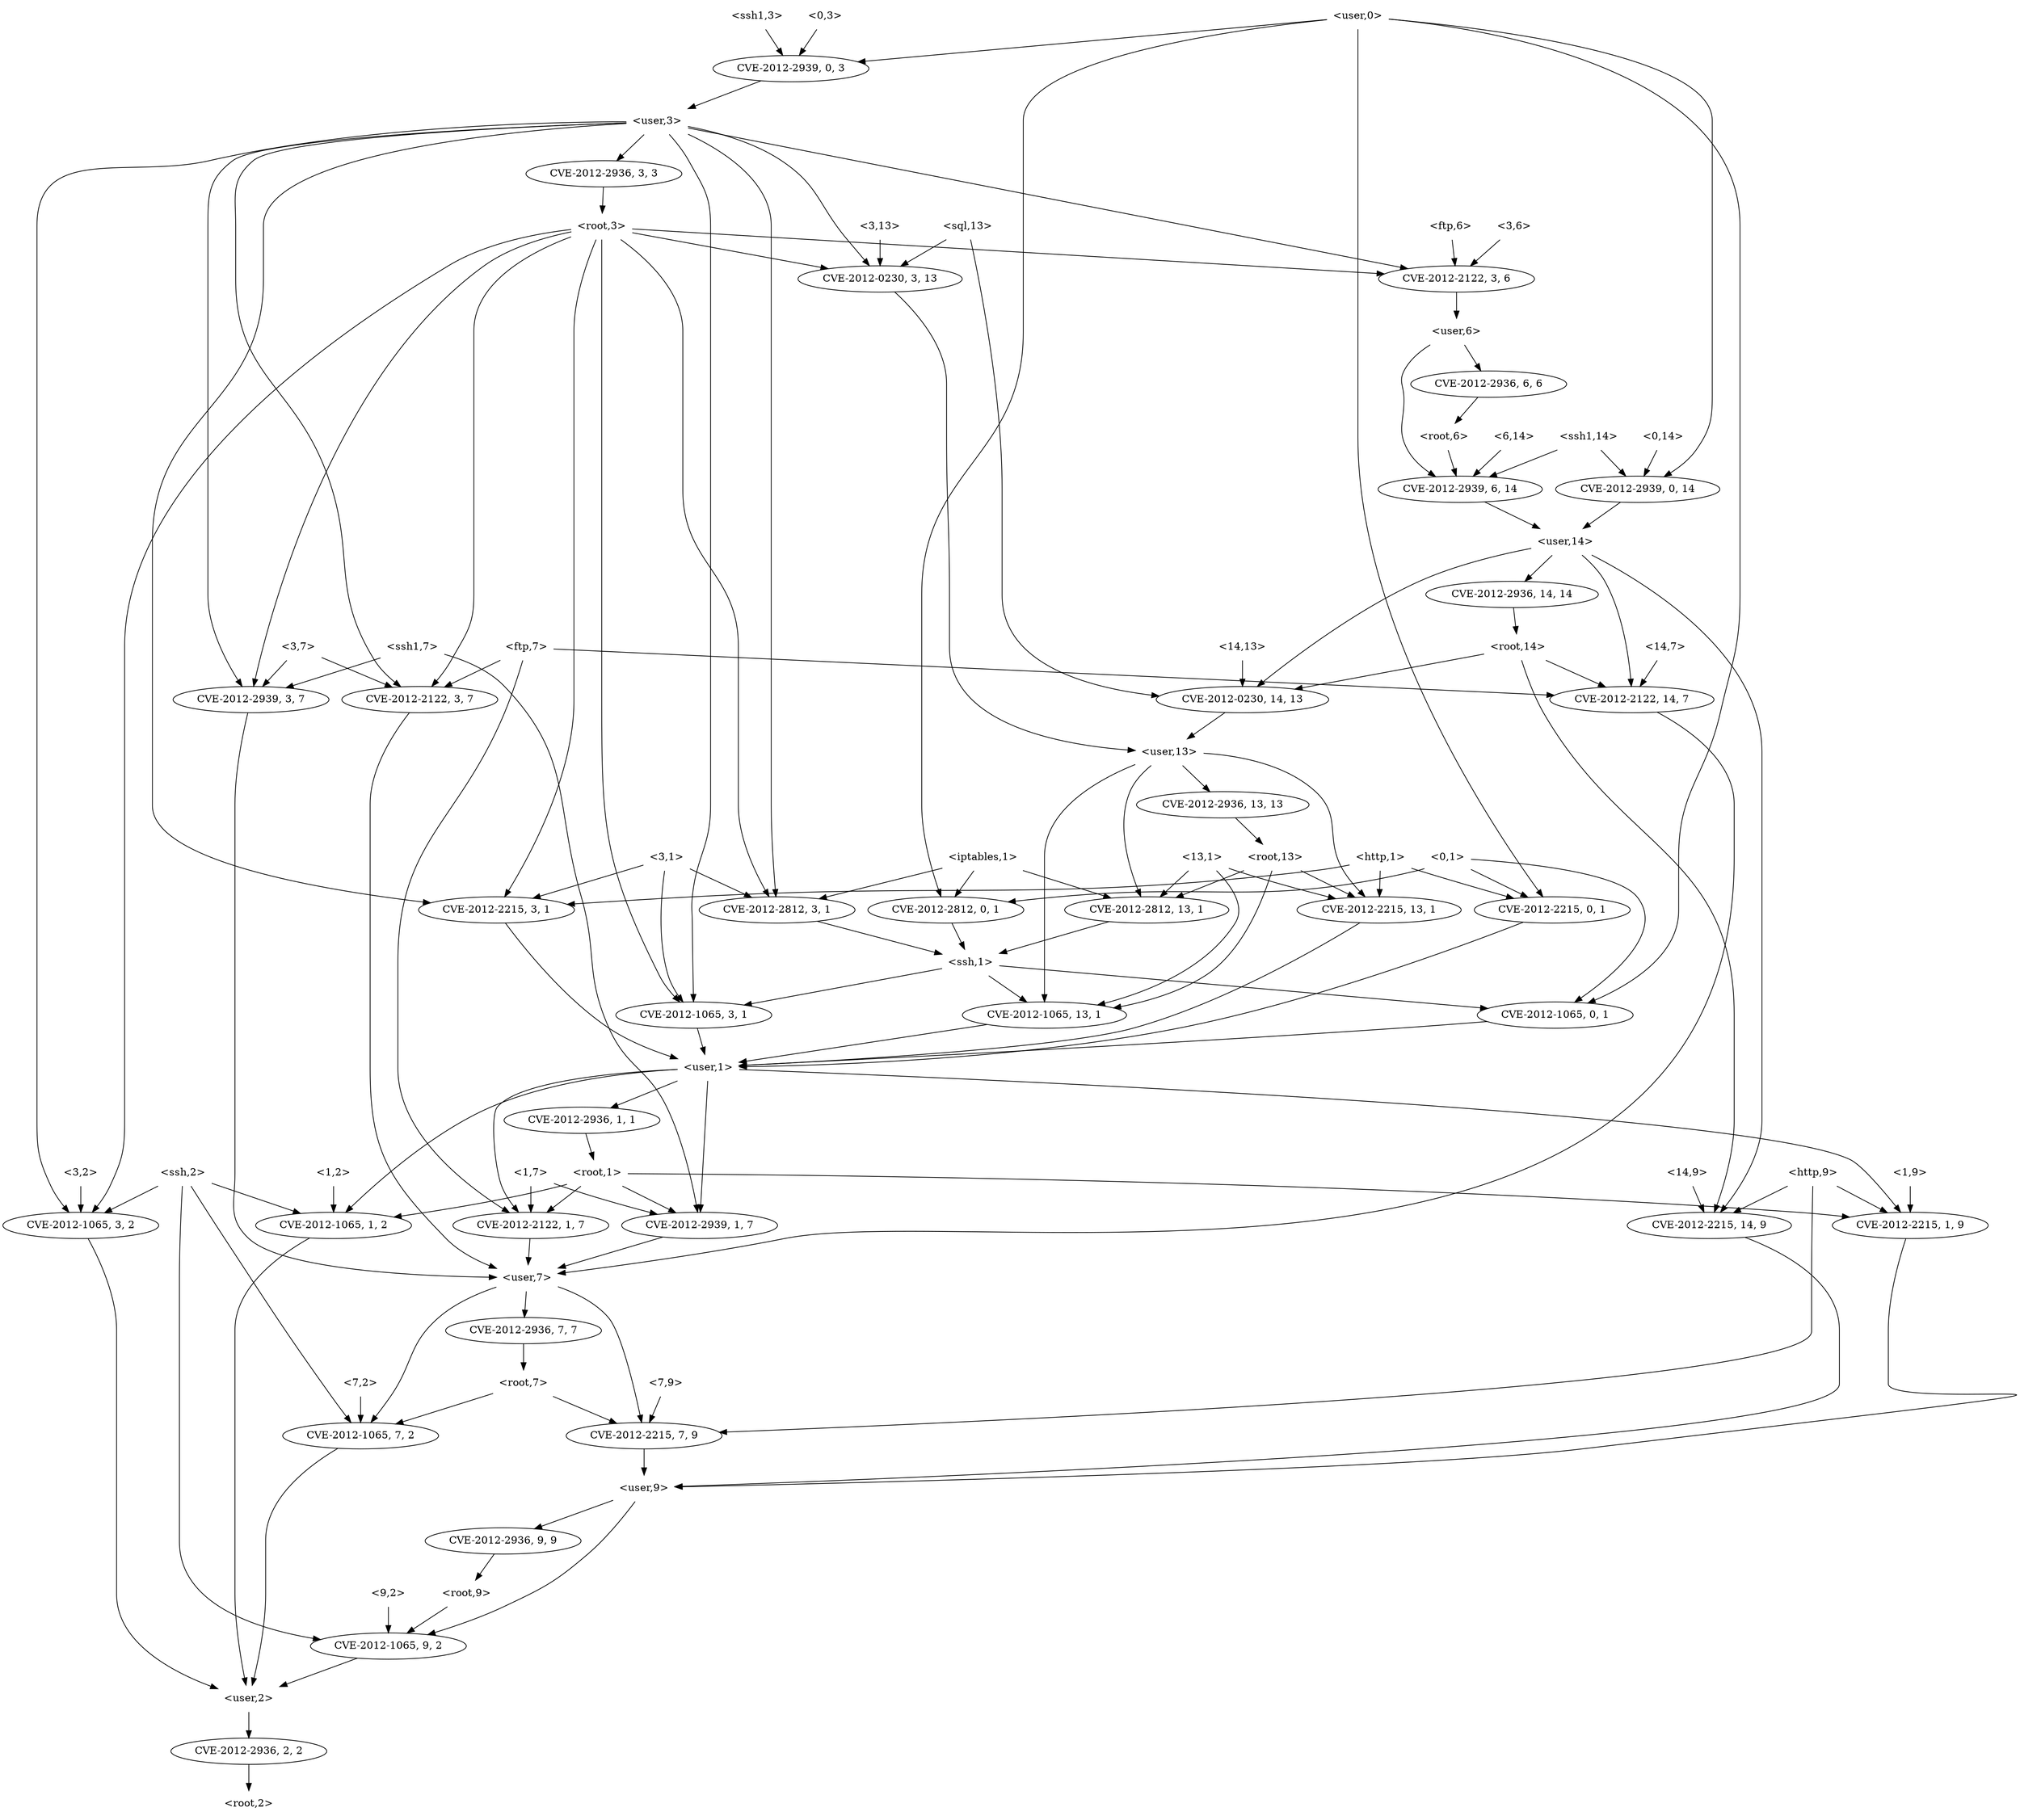 strict digraph {
	graph [bb="0,0,2188,2484"];
	node [label="\N"];
	"<user,7>"	 [height=0.5,
		pos="1774,738",
		shape=plaintext,
		width=0.91667];
	"<v_ssh,7,2>"	 [height=0.5,
		label=<CVE-2012-1065, 7, 2>,
		pos="1951,522",
		width=2.4499];
	"<user,7>" -> "<v_ssh,7,2>"	 [pos="e,1943.9,540.19 1807.3,719.88 1823,710.69 1841.3,698.31 1855,684 1894.2,643.17 1924.4,583.55 1939.8,549.49"];
	"<v_root,7,7>"	 [height=0.5,
		label=<CVE-2012-2936, 7, 7>,
		pos="1758,666",
		width=2.4499];
	"<user,7>" -> "<v_root,7,7>"	 [pos="e,1761.9,684.1 1770,719.7 1768.3,711.98 1766.2,702.71 1764.2,694.11"];
	"<v_http,7,9>"	 [height=0.5,
		label=<CVE-2012-2215, 7, 9>,
		pos="1597,522",
		width=2.4499];
	"<user,7>" -> "<v_http,7,9>"	 [pos="e,1605.9,539.95 1740.8,728.97 1715.8,721.31 1682.1,707.38 1661,684 1626.9,646.26 1642.7,622.92 1623,576 1619.3,567.07 1614.7,557.52\
 1610.5,549.01"];
	"<user,2>"	 [height=0.5,
		pos="1850,162",
		shape=plaintext,
		width=0.91667];
	"<v_ssh,7,2>" -> "<user,2>"	 [pos="e,1865.6,180.38 1945.1,503.74 1936.7,477.25 1922,424.79 1922,379 1922,379 1922,379 1922,305 1922,260.35 1893.3,215.52 1872.2,188.51"];
	"<root,7>"	 [height=0.5,
		pos="1758,594",
		shape=plaintext,
		width=0.89583];
	"<v_root,7,7>" -> "<root,7>"	 [pos="e,1758,612.1 1758,647.7 1758,639.98 1758,630.71 1758,622.11"];
	"<user,9>"	 [height=0.5,
		pos="1597,450",
		shape=plaintext,
		width=0.91667];
	"<v_http,7,9>" -> "<user,9>"	 [pos="e,1597,468.1 1597,503.7 1597,495.98 1597,486.71 1597,478.11"];
	"<0,3>"	 [height=0.5,
		pos="1190,2466",
		shape=plaintext,
		width=0.75];
	"<v_ssh1,0,3>"	 [height=0.5,
		label=<CVE-2012-2939, 0, 3>,
		pos="1151,2394",
		width=2.4499];
	"<0,3>" -> "<v_ssh1,0,3>"	 [pos="e,1160.5,2412.1 1180.4,2447.7 1175.9,2439.6 1170.4,2429.9 1165.5,2421"];
	"<user,3>"	 [height=0.5,
		pos="1282,2322",
		shape=plaintext,
		width=0.91667];
	"<v_ssh1,0,3>" -> "<user,3>"	 [pos="e,1249.8,2340.2 1181.1,2376.9 1198.8,2367.5 1221.5,2355.3 1240.9,2345"];
	"<3,7>"	 [height=0.5,
		pos="1766,1602",
		shape=plaintext,
		width=0.75];
	"<v_ssh1,3,7>"	 [height=0.5,
		label=<CVE-2012-2939, 3, 7>,
		pos="1952,1530",
		width=2.4499];
	"<3,7>" -> "<v_ssh1,3,7>"	 [pos="e,1906.9,1545.6 1793.4,1587.7 1796.3,1586.4 1799.2,1585.2 1802,1584 1833.1,1571.2 1868.5,1558.6 1897.1,1548.9"];
	"<v_ftp,3,7>"	 [height=0.5,
		label=<CVE-2012-2122, 3, 7>,
		pos="1720,1530",
		width=2.4499];
	"<3,7>" -> "<v_ftp,3,7>"	 [pos="e,1731.2,1548.1 1754.6,1583.7 1749.3,1575.6 1742.8,1565.7 1736.9,1556.7"];
	"<v_ssh1,3,7>" -> "<user,7>"	 [pos="e,1797.2,756.39 1935.5,1512.3 1912.6,1487.3 1874,1437.6 1874,1387 1874,1387 1874,1387 1874,881 1874,832.49 1834.5,788.87 1805.2,\
763.16"];
	"<v_ftp,3,7>" -> "<user,7>"	 [pos="e,1784.2,756.27 1736.5,1512.3 1759.4,1487.3 1798,1437.6 1798,1387 1798,1387 1798,1387 1798,1169 1798,1073.2 1823,1050.8 1823,955\
 1823,955 1823,955 1823,881 1823,838.78 1803.4,793.16 1789,765.33"];
	"<3,13>"	 [height=0.5,
		pos="1084,2178",
		shape=plaintext,
		width=0.78472];
	"<v_sql,3,13>"	 [height=0.5,
		label=<CVE-2012-0230, 3, 13>,
		pos="1065,2106",
		width=2.5686];
	"<3,13>" -> "<v_sql,3,13>"	 [pos="e,1069.6,2124.1 1079.3,2159.7 1077.2,2151.9 1074.6,2142.5 1072.3,2133.8"];
	"<user,13>"	 [height=0.5,
		pos="978,1458",
		shape=plaintext,
		width=1.0069];
	"<v_sql,3,13>" -> "<user,13>"	 [pos="e,1008.5,1476 1065,2088 1065,2061.3 1065,2008.1 1065,1963 1065,1963 1065,1963 1065,1601 1065,1560.6 1067.5,1546.3 1046,1512 1038.7\
,1500.3 1027.7,1490.1 1016.8,1481.9"];
	"<sql,13>"	 [height=0.5,
		pos="1004,2178",
		shape=plaintext,
		width=0.91667];
	"<v_sql,14,13>"	 [height=0.5,
		label=<CVE-2012-0230, 14, 13>,
		pos="940,1530",
		width=2.7013];
	"<sql,13>" -> "<v_sql,14,13>"	 [pos="e,957.14,1548.1 985.83,2159.7 977.12,2150.1 967.59,2137.4 963,2124 957.83,2108.9 961.36,2103.9 963,2088 975.51,1966.5 1019,1941.1\
 1019,1819 1019,1819 1019,1819 1019,1673 1019,1627.2 987.28,1582.5 964.04,1555.8"];
	"<sql,13>" -> "<v_sql,3,13>"	 [pos="e,1050.1,2124.1 1019.1,2159.7 1026.4,2151.3 1035.3,2141.1 1043.3,2131.9"];
	"<v_sql,14,13>" -> "<user,13>"	 [pos="e,968.62,1476.3 949.2,1512.1 953.57,1504 958.89,1494.2 963.76,1485.2"];
	"<root,3>"	 [height=0.5,
		pos="1324,2178",
		shape=plaintext,
		width=0.89583];
	"<v_ftp,3,6>"	 [height=0.5,
		label=<CVE-2012-2122, 3, 6>,
		pos="789,2106",
		width=2.4499];
	"<root,3>" -> "<v_ftp,3,6>"	 [pos="e,861.41,2116.5 1291.7,2172.8 1209.9,2162.1 991.98,2133.6 871.67,2117.8"];
	"<root,3>" -> "<v_ftp,3,7>"	 [pos="e,1679.4,1546.1 1356.7,2172.7 1421.2,2162 1559,2128.4 1559,2035 1559,2035 1559,2035 1559,1673 1559,1612.9 1622.9,1572.2 1670.2,1550.3"];
	"<v_ssh,3,2>"	 [height=0.5,
		label=<CVE-2012-1065, 3, 2>,
		pos="2068,810",
		width=2.4499];
	"<root,3>" -> "<v_ssh,3,2>"	 [pos="e,2068,828.05 1356.4,2176.8 1436.1,2174.5 1635,2156.5 1635,2035 1635,2035 1635,2035 1635,1889 1635,1769.8 1987.8,1650.3 2049,1548\
 2069.8,1513.3 2068,1499.4 2068,1459 2068,1459 2068,1459 2068,953 2068,913 2068,866.65 2068,838.08"];
	"<v_http,3,1>"	 [height=0.5,
		label=<CVE-2012-2215, 3, 1>,
		pos="1450,1242",
		width=2.4499];
	"<root,3>" -> "<v_http,3,1>"	 [pos="e,1428.9,1259.5 1324,2160 1324,2133.3 1324,2080.1 1324,2035 1324,2035 1324,2035 1324,1601 1324,1461.7 1322.2,1414.1 1396,1296 1402.8\
,1285.1 1412.3,1274.8 1421.4,1266.3"];
	"<v_ssh,3,1>"	 [height=0.5,
		label=<CVE-2012-1065, 3, 1>,
		pos="1259,1098",
		width=2.4499];
	"<root,3>" -> "<v_ssh,3,1>"	 [pos="e,1270.1,1116 1316.3,2159.9 1305.2,2133.6 1286,2081.4 1286,2035 1286,2035 1286,2035 1286,1601 1286,1464.8 1327.6,1431.6 1315,1296\
 1309,1231.2 1309.9,1213.3 1288,1152 1284.7,1142.7 1279.9,1133.1 1275.2,1124.7"];
	"<root,3>" -> "<v_ssh1,3,7>"	 [pos="e,1942.2,1548.1 1356.4,2175 1428.7,2168.7 1597,2142.4 1597,2035 1597,2035 1597,2035 1597,1889 1597,1712.9 1761.6,1742.6 1888,1620\
 1907.5,1601.1 1925.1,1575.6 1936.9,1556.8"];
	"<v_iptables,3,1>"	 [height=0.5,
		label=<CVE-2012-2812, 3, 1>,
		pos="620,1242",
		width=2.4499];
	"<root,3>" -> "<v_iptables,3,1>"	 [pos="e,606.95,1259.9 1301.1,2159.9 1271.6,2138.9 1217.9,2104 1166,2088 894.18,2004.1 557,2175.5 557,1891 557,1891 557,1891 557,1385 557\
,1341.1 582.42,1295.7 600.97,1268.4"];
	"<root,3>" -> "<v_sql,3,13>"	 [pos="e,1117,2121 1291.7,2168.3 1250.6,2157.2 1178.6,2137.7 1126.7,2123.7"];
	"<user,6>"	 [height=0.5,
		pos="789,2034",
		shape=plaintext,
		width=0.91667];
	"<v_ftp,3,6>" -> "<user,6>"	 [pos="e,789,2052.1 789,2087.7 789,2080 789,2070.7 789,2062.1"];
	"<v_ssh,3,2>" -> "<user,2>"	 [pos="e,1883.4,168.88 2067.8,791.95 2067.5,765.29 2067,712.12 2067,667 2067,667 2067,667 2067,305 2067,222.9 1956.9,185.71 1893.5,171.11"];
	"<user,1>"	 [height=0.5,
		pos="1259,1026",
		shape=plaintext,
		width=0.91667];
	"<v_http,3,1>" -> "<user,1>"	 [pos="e,1292.4,1039.8 1443.7,1224 1431.2,1192.2 1400.6,1123.3 1356,1080 1340.5,1065 1319.9,1052.9 1301.7,1044.1"];
	"<v_ssh,3,1>" -> "<user,1>"	 [pos="e,1259,1044.1 1259,1079.7 1259,1072 1259,1062.7 1259,1054.1"];
	"<ssh,1>"	 [height=0.5,
		pos="720,1170",
		shape=plaintext,
		width=0.84028];
	"<v_iptables,3,1>" -> "<ssh,1>"	 [pos="e,695.66,1188 643.45,1224.6 656.45,1215.5 672.83,1204 687.1,1194"];
	"<0,1>"	 [height=0.5,
		pos="208,1314",
		shape=plaintext,
		width=0.75];
	"<v_http,0,1>"	 [height=0.5,
		label=<CVE-2012-2215, 0, 1>,
		pos="230,1242",
		width=2.4499];
	"<0,1>" -> "<v_http,0,1>"	 [pos="e,224.62,1260.1 213.44,1295.7 215.89,1287.9 218.84,1278.5 221.57,1269.8"];
	"<v_iptables,0,1>"	 [height=0.5,
		label=<CVE-2012-2812, 0, 1>,
		pos="425,1242",
		width=2.4499];
	"<0,1>" -> "<v_iptables,0,1>"	 [pos="e,379.82,1257.6 235.04,1304.3 268.74,1293.4 327.13,1274.6 370.31,1260.6"];
	"<v_ssh,0,1>"	 [height=0.5,
		label=<CVE-2012-1065, 0, 1>,
		pos="252,1098",
		width=2.4499];
	"<0,1>" -> "<v_ssh,0,1>"	 [pos="e,227.65,1115.5 180.96,1301.9 163.82,1293.2 143.04,1279.4 133,1260 125.64,1245.8 127.06,1238.9 133,1224 150.31,1180.7 190.56,1143.8\
 219.45,1121.6"];
	"<v_http,0,1>" -> "<user,1>"	 [pos="e,1225.8,1030.4 279.04,1226.9 386.41,1196.4 650.73,1123.5 876,1080 998.34,1056.4 1144.6,1039.1 1215.8,1031.5"];
	"<v_iptables,0,1>" -> "<ssh,1>"	 [pos="e,689.52,1178.2 480.14,1227.9 538.14,1214.2 628.03,1192.8 679.72,1180.6"];
	"<v_ssh,0,1>" -> "<user,1>"	 [pos="e,1225.9,1029.3 333.98,1091.3 537.76,1077.1 1061.9,1040.7 1215.9,1030"];
	"<7,2>"	 [height=0.5,
		pos="2005,594",
		shape=plaintext,
		width=0.75];
	"<7,2>" -> "<v_ssh,7,2>"	 [pos="e,1964.2,540.1 1991.7,575.7 1985.2,567.39 1977.4,557.28 1970.4,548.14"];
	"<user,14>"	 [height=0.5,
		pos="871,1746",
		shape=plaintext,
		width=1.0069];
	"<user,14>" -> "<v_sql,14,13>"	 [pos="e,949.13,1548.1 907.27,1729.4 923.19,1720.7 940.59,1708.3 951,1692 976.98,1651.3 971.43,1631.3 962,1584 960.21,1575 956.86,1565.6\
 953.31,1557.3"];
	"<v_ftp,14,7>"	 [height=0.5,
		label=<CVE-2012-2122, 14, 7>,
		pos="1483,1530",
		width=2.5686];
	"<user,14>" -> "<v_ftp,14,7>"	 [pos="e,1439.9,1546.1 907.45,1732.3 1011.3,1695.9 1309,1591.8 1430.5,1549.4"];
	"<v_http,14,9>"	 [height=0.5,
		label=<CVE-2012-2215, 14, 9>,
		pos="474,810",
		width=2.5686];
	"<user,14>" -> "<v_http,14,9>"	 [pos="e,386.28,815.76 834.49,1732.1 807.62,1722.1 770.45,1707.5 739,1692 558.79,1603.1 0,1371.9 0,1171 0,1171 0,1171 0,953 0,899.81 32.976\
,888.85 80,864 129.85,837.66 276.56,823.35 376.19,816.45"];
	"<v_root,14,14>"	 [height=0.5,
		label=<CVE-2012-2936, 14, 14>,
		pos="845,1674",
		width=2.7013];
	"<user,14>" -> "<v_root,14,14>"	 [pos="e,851.35,1692.1 864.57,1727.7 861.64,1719.8 858.11,1710.3 854.86,1701.5"];
	"<v_ftp,14,7>" -> "<user,7>"	 [pos="e,1774.3,756.05 1501,1512.1 1525.4,1487.2 1566,1438.1 1566,1387 1566,1387 1566,1387 1566,1241 1566,1037.1 1711.5,1024.5 1766,828\
 1771.6,807.72 1773.5,783.95 1774.1,766.08"];
	"<v_http,14,9>" -> "<user,9>"	 [pos="e,1563.7,453.53 506.62,793.02 611.4,742.36 949.93,584 1247,504 1355.2,474.88 1486.7,460.36 1553.5,454.41"];
	"<root,14>"	 [height=0.5,
		pos="835,1602",
		shape=plaintext,
		width=1];
	"<v_root,14,14>" -> "<root,14>"	 [pos="e,837.44,1620.1 842.53,1655.7 841.43,1648 840.1,1638.7 838.87,1630.1"];
	"<root,7>" -> "<v_ssh,7,2>"	 [pos="e,1909.8,537.93 1790.3,581.28 1820.3,570.4 1865.5,554.01 1900.3,541.38"];
	"<root,7>" -> "<v_http,7,9>"	 [pos="e,1632.6,538.48 1725.4,578.83 1701.4,568.41 1668.5,554.11 1642.1,542.59"];
	"<v_root,2,2>"	 [height=0.5,
		label=<CVE-2012-2936, 2, 2>,
		pos="1850,90",
		width=2.4499];
	"<user,2>" -> "<v_root,2,2>"	 [pos="e,1850,108.1 1850,143.7 1850,135.98 1850,126.71 1850,118.11"];
	"<0,14>"	 [height=0.5,
		pos="962,1890",
		shape=plaintext,
		width=0.78472];
	"<v_ssh1,0,14>"	 [height=0.5,
		label=<CVE-2012-2939, 0, 14>,
		pos="898,1818",
		width=2.5686];
	"<0,14>" -> "<v_ssh1,0,14>"	 [pos="e,913.64,1836.1 946.18,1871.7 938.43,1863.2 928.96,1852.9 920.48,1843.6"];
	"<v_ssh1,0,14>" -> "<user,14>"	 [pos="e,877.6,1764.1 891.33,1799.7 888.29,1791.8 884.62,1782.3 881.24,1773.5"];
	"<http,9>"	 [height=0.5,
		pos="1133,882",
		shape=plaintext,
		width=0.89583];
	"<v_http,1,9>"	 [height=0.5,
		label=<CVE-2012-2215, 1, 9>,
		pos="1279,810",
		width=2.4499];
	"<http,9>" -> "<v_http,1,9>"	 [pos="e,1246.2,826.73 1165.4,865.46 1186.5,855.34 1214.3,842.03 1237.1,831.1"];
	"<http,9>" -> "<v_http,14,9>"	 [pos="e,561.69,815.79 1100.5,873.18 1086,869.93 1068.7,866.38 1053,864 884.92,838.54 687.4,823.64 571.92,816.43"];
	"<http,9>" -> "<v_http,7,9>"	 [pos="e,1561.5,538.6 1139.5,863.68 1147.4,844.49 1162.1,813.43 1182,792 1293.7,671.96 1469.7,581.31 1551.9,543.01"];
	"<v_http,1,9>" -> "<user,9>"	 [pos="e,1563.9,455.58 1262.5,792.27 1239.6,767.26 1201,717.63 1201,667 1201,667 1201,667 1201,593 1201,518.68 1451.3,472.78 1553.9,457.09"];
	"<14,7>"	 [height=0.5,
		pos="1425,1602",
		shape=plaintext,
		width=0.78472];
	"<14,7>" -> "<v_ftp,14,7>"	 [pos="e,1468.8,1548.1 1439.3,1583.7 1446.3,1575.3 1454.8,1565.1 1462.4,1555.9"];
	"<v_ssh,13,1>"	 [height=0.5,
		label=<CVE-2012-1065, 13, 1>,
		pos="978,1098",
		width=2.5686];
	"<ssh,1>" -> "<v_ssh,13,1>"	 [pos="e,926.41,1113 750.35,1160.8 791.02,1149.7 864.14,1129.9 916.55,1115.7"];
	"<ssh,1>" -> "<v_ssh,3,1>"	 [pos="e,1186.7,1108.4 750.52,1165 831.64,1154.5 1054.7,1125.5 1176.7,1109.7"];
	"<ssh,1>" -> "<v_ssh,0,1>"	 [pos="e,320.81,1109.3 689.65,1164.5 617.93,1153.7 436.1,1126.5 330.76,1110.8"];
	"<v_ssh,13,1>" -> "<user,1>"	 [pos="e,1225.8,1035.3 1032.5,1083.4 1086,1070.1 1166.5,1050 1215.8,1037.8"];
	"<v_ftp,1,7>"	 [height=0.5,
		label=<CVE-2012-2122, 1, 7>,
		pos="1474,810",
		width=2.4499];
	"<user,1>" -> "<v_ftp,1,7>"	 [pos="e,1480.1,828.25 1292.4,1021.7 1346.9,1015.4 1450.9,1000.1 1473,972 1503.1,933.79 1492.7,873.14 1483,838.21"];
	"<user,1>" -> "<v_http,1,9>"	 [pos="e,1277.4,828.23 1260.6,1007.8 1264.1,970.83 1272.3,883.18 1276.4,838.39"];
	"<v_ssh,1,2>"	 [height=0.5,
		label=<CVE-2012-1065, 1, 2>,
		pos="1047,810",
		width=2.4499];
	"<user,1>" -> "<v_ssh,1,2>"	 [pos="e,1052.7,828.12 1227.6,1007.9 1191,986.55 1130.4,947.18 1091,900 1075.5,881.37 1063.7,856.34 1056.3,837.56"];
	"<v_root,1,1>"	 [height=0.5,
		label=<CVE-2012-2936, 1, 1>,
		pos="1376,954",
		width=2.4499];
	"<user,1>" -> "<v_root,1,1>"	 [pos="e,1348.9,971.23 1287.6,1007.9 1303.4,998.45 1323.1,986.66 1339.9,976.61"];
	"<v_ssh1,1,7>"	 [height=0.5,
		label=<CVE-2012-2939, 1, 7>,
		pos="1669,810",
		width=2.4499];
	"<user,1>" -> "<v_ssh1,1,7>"	 [pos="e,1680.3,827.9 1292.2,1020.7 1385,1008 1643.5,966.92 1690,900 1703,881.38 1694.9,855.83 1685.3,836.87"];
	"<v_root,3,3>"	 [height=0.5,
		label=<CVE-2012-2936, 3, 3>,
		pos="1340,2250",
		width=2.4499];
	"<v_root,3,3>" -> "<root,3>"	 [pos="e,1327.9,2196.1 1336,2231.7 1334.3,2224 1332.2,2214.7 1330.2,2206.1"];
	"<v_ssh1,1,7>" -> "<user,7>"	 [pos="e,1748.4,756.04 1693.6,792.59 1707.4,783.4 1724.8,771.8 1739.9,761.75"];
	"<user,3>" -> "<v_ftp,3,6>"	 [pos="e,817.94,2123 1248.8,2309.3 1190.2,2288.4 1064.8,2242.4 962,2196 914.52,2174.6 861.46,2146.7 826.78,2127.9"];
	"<user,3>" -> "<v_ftp,3,7>"	 [pos="e,1718.2,1548 1315.1,2321.2 1401.6,2321.1 1631.8,2316.3 1687,2268 1717.8,2241 1711,2220 1711,2179 1711,2179 1711,2179 1711,1673 \
1711,1632.9 1714.6,1586.6 1717.3,1558"];
	"<user,3>" -> "<v_ssh,3,2>"	 [pos="e,2075.7,828.09 1315.2,2321.6 1407.7,2322.6 1675.6,2320.2 1890,2268 1990.9,2243.4 2106,2282.8 2106,2179 2106,2179 2106,2179 2106\
,953 2106,911.63 2090.8,865.72 2079.6,837.61"];
	"<user,3>" -> "<v_http,3,1>"	 [pos="e,1440.3,1260.2 1315.3,2316.2 1409.9,2301.8 1673,2254.8 1673,2179 1673,2179 1673,2179 1673,1889 1673,1714.5 1462.8,1777.2 1387,1620\
 1328.4,1498.6 1402.4,1332.6 1435.5,1269.1"];
	"<user,3>" -> "<v_ssh,3,1>"	 [pos="e,1256.8,1116.4 1266.2,2303.6 1258.1,2293.8 1248.8,2280.9 1243,2268 1226.4,2231.1 1224,2219.4 1224,2179 1224,2179 1224,2179 1224\
,1385 1224,1372.1 1246.6,1195.6 1255.5,1126.5"];
	"<user,3>" -> "<v_root,3,3>"	 [pos="e,1325.8,2268.1 1296.3,2303.7 1303.3,2295.3 1311.8,2285.1 1319.4,2275.9"];
	"<user,3>" -> "<v_ssh1,3,7>"	 [pos="e,1951.4,1548 1315.1,2321.1 1449.7,2320.6 1949,2310.1 1949,2179 1949,2179 1949,2179 1949,1673 1949,1633 1950.2,1586.6 1951.1,1558.1"];
	"<user,3>" -> "<v_iptables,3,1>"	 [pos="e,597.58,1259.5 1248.7,2318.4 1101.9,2306.5 519,2254.4 519,2179 519,2179 519,2179 519,1385 519,1335.8 559.8,1291.8 589.53,1266.2"];
	"<user,3>" -> "<v_sql,3,13>"	 [pos="e,1083.7,2123.6 1255.5,2303.8 1241.3,2294.1 1224,2281.2 1210,2268 1164.8,2225.2 1163.4,2205.5 1121,2160 1111.6,2150 1100.8,2139.5\
 1091.1,2130.5"];
	"<iptables,1>"	 [height=0.5,
		pos="448,1314",
		shape=plaintext,
		width=1.1944];
	"<iptables,1>" -> "<v_iptables,0,1>"	 [pos="e,430.62,1260.1 442.31,1295.7 439.75,1287.9 436.67,1278.5 433.82,1269.8"];
	"<iptables,1>" -> "<v_iptables,3,1>"	 [pos="e,582.17,1258.4 490.08,1295.9 515.03,1285.7 546.74,1272.8 572.58,1262.3"];
	"<v_iptables,13,1>"	 [height=0.5,
		label=<CVE-2012-2812, 13, 1>,
		pos="819,1242",
		width=2.5686];
	"<iptables,1>" -> "<v_iptables,13,1>"	 [pos="e,754.9,1255.1 491.28,1304.8 553.48,1293.1 668.99,1271.3 744.92,1257"];
	"<v_iptables,13,1>" -> "<ssh,1>"	 [pos="e,744.33,1188.2 795.54,1224.4 782.75,1215.4 766.73,1204 752.73,1194.1"];
	"<root,1>"	 [height=0.5,
		pos="1376,882",
		shape=plaintext,
		width=0.89583];
	"<root,1>" -> "<v_ftp,1,7>"	 [pos="e,1450.9,827.47 1400,863.88 1412.8,854.69 1428.8,843.26 1442.7,833.38"];
	"<root,1>" -> "<v_http,1,9>"	 [pos="e,1302,827.62 1352,863.7 1339.4,854.58 1323.7,843.28 1310.2,833.49"];
	"<root,1>" -> "<v_ssh,1,2>"	 [pos="e,1105.6,823.48 1343.6,874.1 1290.9,862.89 1185.6,840.48 1115.7,825.61"];
	"<root,1>" -> "<v_ssh1,1,7>"	 [pos="e,1613.9,824.16 1408.5,873.24 1455.5,862.01 1543.4,840.99 1604.1,826.51"];
	"<v_ftp,1,7>" -> "<user,7>"	 [pos="e,1740.9,746.73 1529.7,796 1588,782.4 1678.2,761.36 1731.1,749.01"];
	"<v_ssh,1,2>" -> "<user,2>"	 [pos="e,1816.7,165.6 1054.9,791.93 1066.3,765.67 1086,713.53 1086,667 1086,667 1086,667 1086,305 1086,231.16 1644.8,179.76 1806.6,166.42"];
	"<v_ssh,9,2>"	 [height=0.5,
		label=<CVE-2012-1065, 9, 2>,
		pos="1778,234",
		width=2.4499];
	"<user,9>" -> "<v_ssh,9,2>"	 [pos="e,1765,252.05 1630.2,438.92 1652.5,430.61 1681.3,416.77 1700,396 1734.5,357.73 1718,333.59 1742,288 1746.9,278.65 1753.1,268.94 \
1759,260.42"];
	"<v_root,9,9>"	 [height=0.5,
		label=<CVE-2012-2936, 9, 9>,
		pos="1603,378",
		width=2.4499];
	"<user,9>" -> "<v_root,9,9>"	 [pos="e,1601.5,396.1 1598.5,431.7 1599.1,423.98 1599.9,414.71 1600.7,406.11"];
	"<v_ssh,9,2>" -> "<user,2>"	 [pos="e,1832.5,180.03 1795.4,216.05 1804.4,207.35 1815.4,196.59 1825.3,187.04"];
	"<root,9>"	 [height=0.5,
		pos="1632,306",
		shape=plaintext,
		width=0.89583];
	"<v_root,9,9>" -> "<root,9>"	 [pos="e,1624.8,324.28 1610,360.05 1613.3,352.18 1617.2,342.62 1620.9,333.79"];
	"<v_ssh1,6,14>"	 [height=0.5,
		label=<CVE-2012-2939, 6, 14>,
		pos="694,1818",
		width=2.5686];
	"<user,6>" -> "<v_ssh1,6,14>"	 [pos="e,719.82,1835.5 788.87,2015.7 787.92,1984.8 782.52,1918.8 755,1872 748.21,1860.5 738,1850.1 727.86,1841.8"];
	"<v_root,6,6>"	 [height=0.5,
		label=<CVE-2012-2936, 6, 6>,
		pos="673,1962",
		width=2.4499];
	"<user,6>" -> "<v_root,6,6>"	 [pos="e,699.89,1979.2 760.62,2015.9 745,2006.5 725.47,1994.7 708.8,1984.6"];
	"<1,7>"	 [height=0.5,
		pos="1654,882",
		shape=plaintext,
		width=0.75];
	"<1,7>" -> "<v_ftp,1,7>"	 [pos="e,1514.6,826.12 1626.7,869.55 1622.1,867.67 1617.4,865.77 1613,864 1583.6,852.31 1550.5,839.67 1524,829.67"];
	"<1,7>" -> "<v_ssh1,1,7>"	 [pos="e,1665.3,828.1 1657.7,863.7 1659.4,855.98 1661.3,846.71 1663.2,838.11"];
	"<root,9>" -> "<v_ssh,9,2>"	 [pos="e,1745.2,250.73 1664.4,289.46 1685.5,279.34 1713.3,266.03 1736.1,255.1"];
	"<v_root,1,1>" -> "<root,1>"	 [pos="e,1376,900.1 1376,935.7 1376,927.98 1376,918.71 1376,910.11"];
	"<root,6>"	 [height=0.5,
		pos="639,1890",
		shape=plaintext,
		width=0.89583];
	"<v_root,6,6>" -> "<root,6>"	 [pos="e,647.39,1908.3 664.77,1944.1 660.9,1936.1 656.2,1926.4 651.88,1917.5"];
	"<root,6>" -> "<v_ssh1,6,14>"	 [pos="e,680.56,1836.1 652.6,1871.7 659.12,1863.4 667.07,1853.3 674.25,1844.1"];
	"<root,14>" -> "<v_sql,14,13>"	 [pos="e,915.3,1547.5 860.69,1583.9 874.59,1574.6 891.93,1563 906.84,1553.1"];
	"<root,14>" -> "<v_ftp,14,7>"	 [pos="e,1390.6,1531.3 871.09,1586.4 874.07,1585.5 877.07,1584.7 880,1584 1052.8,1544.6 1259.6,1534.1 1380.6,1531.5"];
	"<root,14>" -> "<v_http,14,9>"	 [pos="e,397.06,820.03 802.36,1583.9 721.6,1542.3 505.19,1434 315,1368 253.08,1346.5 227.47,1366.9 172,1332 152.3,1319.6 38,1194.3 38,1171\
 38,1171 38,1171 38,953 38,880.34 259.72,839.1 386.93,821.41"];
	"<3,6>"	 [height=0.5,
		pos="743,2178",
		shape=plaintext,
		width=0.75];
	"<3,6>" -> "<v_ftp,3,6>"	 [pos="e,777.76,2124.1 754.37,2159.7 759.72,2151.6 766.2,2141.7 772.11,2132.7"];
	"<ftp,6>"	 [height=0.5,
		pos="818,2178",
		shape=plaintext,
		width=0.8125];
	"<ftp,6>" -> "<v_ftp,3,6>"	 [pos="e,796.09,2124.1 810.83,2159.7 807.57,2151.8 803.63,2142.3 800,2133.5"];
	"<v_ssh1,6,14>" -> "<user,14>"	 [pos="e,834.66,1761.4 732.84,1801.6 760.09,1790.9 796.62,1776.4 825.27,1765.1"];
	"<3,2>"	 [height=0.5,
		pos="2161,882",
		shape=plaintext,
		width=0.75];
	"<3,2>" -> "<v_ssh,3,2>"	 [pos="e,2090.1,827.62 2138,863.7 2126,854.66 2111.2,843.5 2098.3,833.77"];
	"<14,9>"	 [height=0.5,
		pos="474,882",
		shape=plaintext,
		width=0.78472];
	"<14,9>" -> "<v_http,14,9>"	 [pos="e,474,828.1 474,863.7 474,855.98 474,846.71 474,838.11"];
	"<6,14>"	 [height=0.5,
		pos="718,1890",
		shape=plaintext,
		width=0.78472];
	"<6,14>" -> "<v_ssh1,6,14>"	 [pos="e,699.86,1836.1 712.07,1871.7 709.39,1863.9 706.17,1854.5 703.2,1845.8"];
	"<v_http,13,1>"	 [height=0.5,
		label=<CVE-2012-2215, 13, 1>,
		pos="1137,1242",
		width=2.5686];
	"<v_http,13,1>" -> "<user,1>"	 [pos="e,1225.9,1036.6 1135,1223.7 1132.3,1192.1 1130.9,1124.2 1162,1080 1175.1,1061.4 1196.9,1048.6 1216.5,1040.3"];
	"<ssh1,3>"	 [height=0.5,
		pos="1111,2466",
		shape=plaintext,
		width=0.94444];
	"<ssh1,3>" -> "<v_ssh1,0,3>"	 [pos="e,1141.2,2412.1 1120.9,2447.7 1125.5,2439.6 1131.1,2429.9 1136.2,2421"];
	"<7,9>"	 [height=0.5,
		pos="1587,594",
		shape=plaintext,
		width=0.75];
	"<7,9>" -> "<v_http,7,9>"	 [pos="e,1594.6,540.1 1589.5,575.7 1590.6,567.98 1591.9,558.71 1593.1,550.11"];
	"<14,13>"	 [height=0.5,
		pos="921,1602",
		shape=plaintext,
		width=0.88889];
	"<14,13>" -> "<v_sql,14,13>"	 [pos="e,935.36,1548.1 925.7,1583.7 927.81,1575.9 930.36,1566.5 932.72,1557.8"];
	"<v_root,13,13>"	 [height=0.5,
		label=<CVE-2012-2936, 13, 13>,
		pos="891,1386",
		width=2.7013];
	"<user,13>" -> "<v_root,13,13>"	 [pos="e,911.66,1403.6 956.49,1439.7 945.37,1430.7 931.65,1419.7 919.64,1410"];
	"<user,13>" -> "<v_ssh,13,1>"	 [pos="e,985.69,1116.1 985.69,1439.9 996.79,1413.6 1016,1361.4 1016,1315 1016,1315 1016,1315 1016,1241 1016,1199.6 1000.8,1153.7 989.59\
,1125.6"];
	"<user,13>" -> "<v_iptables,13,1>"	 [pos="e,807.45,1260 941.66,1452.3 891.19,1444.9 803.91,1428.8 785,1404 754.6,1364.1 781.86,1303.3 802.01,1268.9"];
	"<user,13>" -> "<v_http,13,1>"	 [pos="e,1136.5,1260.2 1006.2,1439.8 1038.5,1418.6 1090.4,1379.5 1118,1332 1128.9,1313.2 1133.6,1288.8 1135.6,1270.3"];
	"<9,2>"	 [height=0.5,
		pos="1778,306",
		shape=plaintext,
		width=0.75];
	"<9,2>" -> "<v_ssh,9,2>"	 [pos="e,1778,252.1 1778,287.7 1778,279.98 1778,270.71 1778,262.11"];
	"<ssh,2>"	 [height=0.5,
		pos="1941,882",
		shape=plaintext,
		width=0.84028];
	"<ssh,2>" -> "<v_ssh,7,2>"	 [pos="e,1950.8,540.05 1942.8,863.97 1945.4,837.34 1950,784.21 1950,739 1950,739 1950,739 1950,665 1950,625 1950.4,578.65 1950.7,550.08"];
	"<ssh,2>" -> "<v_ssh,1,2>"	 [pos="e,1118,820.7 1910.6,878.92 1773.5,869.56 1218.9,831.6 1182,828 1164.6,826.3 1146,824.16 1128.3,821.98"];
	"<ssh,2>" -> "<v_ssh,9,2>"	 [pos="e,1792.1,252.2 1935.1,863.74 1926.7,837.25 1912,784.79 1912,739 1912,739 1912,739 1912,665 1912,603.76 1873.4,598.09 1854,540 1841.2\
,501.64 1835,491.45 1835,451 1835,451 1835,451 1835,377 1835,336.36 1830.4,325.21 1814,288 1809.8,278.48 1803.9,268.84 1798,260.44"];
	"<ssh,2>" -> "<v_ssh,3,2>"	 [pos="e,2038.7,827.15 1971.4,864.23 1989,854.57 2011.2,842.33 2029.8,832.03"];
	"<ssh1,14>"	 [height=0.5,
		pos="840,1890",
		shape=plaintext,
		width=1.0278];
	"<ssh1,14>" -> "<v_ssh1,6,14>"	 [pos="e,727.35,1835 804.28,1871.9 783.84,1862.1 758.06,1849.7 736.57,1839.4"];
	"<ssh1,14>" -> "<v_ssh1,0,14>"	 [pos="e,883.83,1836.1 854.34,1871.7 861.29,1863.3 869.77,1853.1 877.4,1843.9"];
	"<1,9>"	 [height=0.5,
		pos="1211,882",
		shape=plaintext,
		width=0.75];
	"<1,9>" -> "<v_http,1,9>"	 [pos="e,1262.4,828.1 1227.8,863.7 1236.1,855.14 1246.3,844.66 1255.4,835.3"];
	"<http,1>"	 [height=0.5,
		pos="1077,1314",
		shape=plaintext,
		width=0.89583];
	"<http,1>" -> "<v_http,0,1>"	 [pos="e,291.79,1254.9 1044.5,1304.9 1030,1301.6 1012.8,1298.1 997,1296 701.81,1256.9 623.87,1293.5 328,1260 319.46,1259 310.54,1257.8 \
301.7,1256.4"];
	"<http,1>" -> "<v_http,3,1>"	 [pos="e,1387.2,1254.8 1109.4,1306.9 1168.8,1295.8 1296.1,1271.9 1377.1,1256.7"];
	"<http,1>" -> "<v_http,13,1>"	 [pos="e,1122.3,1260.1 1091.8,1295.7 1099,1287.3 1107.8,1277.1 1115.7,1267.9"];
	"<root,13>"	 [height=0.5,
		pos="952,1314",
		shape=plaintext,
		width=1];
	"<v_root,13,13>" -> "<root,13>"	 [pos="e,936.95,1332.3 905.77,1368.1 913.15,1359.6 922.23,1349.2 930.38,1339.8"];
	"<13,1>"	 [height=0.5,
		pos="869,1314",
		shape=plaintext,
		width=0.78472];
	"<13,1>" -> "<v_ssh,13,1>"	 [pos="e,972.81,1116.2 889.03,1296 899.42,1286.3 911.64,1273.4 920,1260 934.25,1237.1 957.5,1165.5 969.79,1126"];
	"<13,1>" -> "<v_iptables,13,1>"	 [pos="e,831.22,1260.1 856.64,1295.7 850.77,1287.5 843.63,1277.5 837.16,1268.4"];
	"<13,1>" -> "<v_http,13,1>"	 [pos="e,1071.1,1254.6 897.4,1299.6 900.6,1298.3 903.85,1297.1 907,1296 957.39,1279.1 1015.7,1265.7 1061.1,1256.6"];
	"<root,2>"	 [height=0.5,
		pos="1850,18",
		shape=plaintext,
		width=0.89583];
	"<root,13>" -> "<v_ssh,13,1>"	 [pos="e,975.91,1116.2 954.08,1295.8 958.58,1258.8 969.23,1171.2 974.67,1126.4"];
	"<root,13>" -> "<v_iptables,13,1>"	 [pos="e,849.83,1259.2 919.46,1295.9 901.14,1286.2 878.11,1274.1 858.73,1263.9"];
	"<root,13>" -> "<v_http,13,1>"	 [pos="e,1096.5,1258.3 988.11,1299.3 1016.3,1288.7 1055.8,1273.7 1087.1,1261.9"];
	"<ssh1,7>"	 [height=0.5,
		pos="1845,1602",
		shape=plaintext,
		width=0.94444];
	"<ssh1,7>" -> "<v_ssh1,3,7>"	 [pos="e,1926.8,1547.5 1871.2,1583.9 1885.3,1574.6 1903,1563 1918.2,1553.1"];
	"<ssh1,7>" -> "<v_ssh1,1,7>"	 [pos="e,1683.5,827.92 1843.2,1584 1840.6,1557.3 1836,1504.2 1836,1459 1836,1459 1836,1459 1836,1169 1836,1032.3 1734.8,891.52 1690,835.82"];
	"<v_root,2,2>" -> "<root,2>"	 [pos="e,1850,36.104 1850,71.697 1850,63.983 1850,54.712 1850,46.112"];
	"<user,0>"	 [height=0.5,
		pos="377,2466",
		shape=plaintext,
		width=0.91667];
	"<user,0>" -> "<v_ssh1,0,3>"	 [pos="e,1072.1,2402.1 410.26,2462 522.67,2451.8 891,2418.5 1062.1,2403"];
	"<user,0>" -> "<v_iptables,0,1>"	 [pos="e,414,1260.1 377,2448 377,2421.3 377,2368.1 377,2323 377,2323 377,2323 377,1385 377,1344.6 381.92,1333.9 396,1296 399.4,1286.9 404.15\
,1277.4 408.83,1269"];
	"<user,0>" -> "<v_ssh1,0,14>"	 [pos="e,899.38,1836 410.03,2463.3 525.62,2456.4 905,2426 905,2323 905,2323 905,2323 905,1961 905,1920.9 902.19,1874.6 900.13,1846.1"];
	"<user,0>" -> "<v_ssh,0,1>"	 [pos="e,206.22,1113.5 343.93,2464.4 265.74,2460.9 76,2440.4 76,2323 76,2323 76,2323 76,1241 76,1178 145.19,1138.2 196.8,1117.2"];
	"<user,0>" -> "<v_http,0,1>"	 [pos="e,236.68,1260.2 349.98,2448 316.27,2424.4 263,2378.3 263,2323 263,2323 263,2323 263,1385 263,1344 249.77,1298 240.06,1269.7"];
	"<1,2>"	 [height=0.5,
		pos="1017,882",
		shape=plaintext,
		width=0.75];
	"<1,2>" -> "<v_ssh,1,2>"	 [pos="e,1039.7,828.1 1024.4,863.7 1027.8,855.81 1031.9,846.3 1035.6,837.55"];
	"<ftp,7>"	 [height=0.5,
		pos="1501,1602",
		shape=plaintext,
		width=0.8125];
	"<ftp,7>" -> "<v_ftp,1,7>"	 [pos="e,1485.6,828.05 1530.6,1589.1 1548.7,1580.4 1570.8,1566.8 1584,1548 1607.3,1514.8 1604,1499.5 1604,1459 1604,1459 1604,1459 1604\
,1241 1604,1067.8 1571.3,1024 1505,864 1501.2,854.74 1496,845.14 1490.9,836.69"];
	"<ftp,7>" -> "<v_ftp,3,7>"	 [pos="e,1670.3,1545 1530.7,1589.2 1535.5,1587.4 1540.4,1585.6 1545,1584 1583.1,1570.9 1626.5,1557.7 1660.5,1547.8"];
	"<ftp,7>" -> "<v_ftp,14,7>"	 [pos="e,1487.4,1548.1 1496.6,1583.7 1494.5,1575.9 1492.1,1566.5 1489.9,1557.8"];
	"<3,1>"	 [height=0.5,
		pos="1279,1314",
		shape=plaintext,
		width=0.75];
	"<3,1>" -> "<v_http,3,1>"	 [pos="e,1412.5,1258.3 1306.1,1301.9 1332.1,1291.3 1372,1274.9 1403.2,1262.2"];
	"<3,1>" -> "<v_iptables,3,1>"	 [pos="e,682.5,1254.7 1252,1310 1220,1306.5 1165.1,1300.6 1118,1296 939.91,1278.6 894.39,1283.5 717,1260 709.05,1258.9 700.75,1257.7 692.5\
,1256.4"];
	"<3,1>" -> "<v_ssh,3,1>"	 [pos="e,1264.1,1116 1279.4,1296 1279.7,1266.5 1279.4,1204.1 1272,1152 1270.8,1143.4 1268.8,1134.2 1266.7,1125.9"];
}
